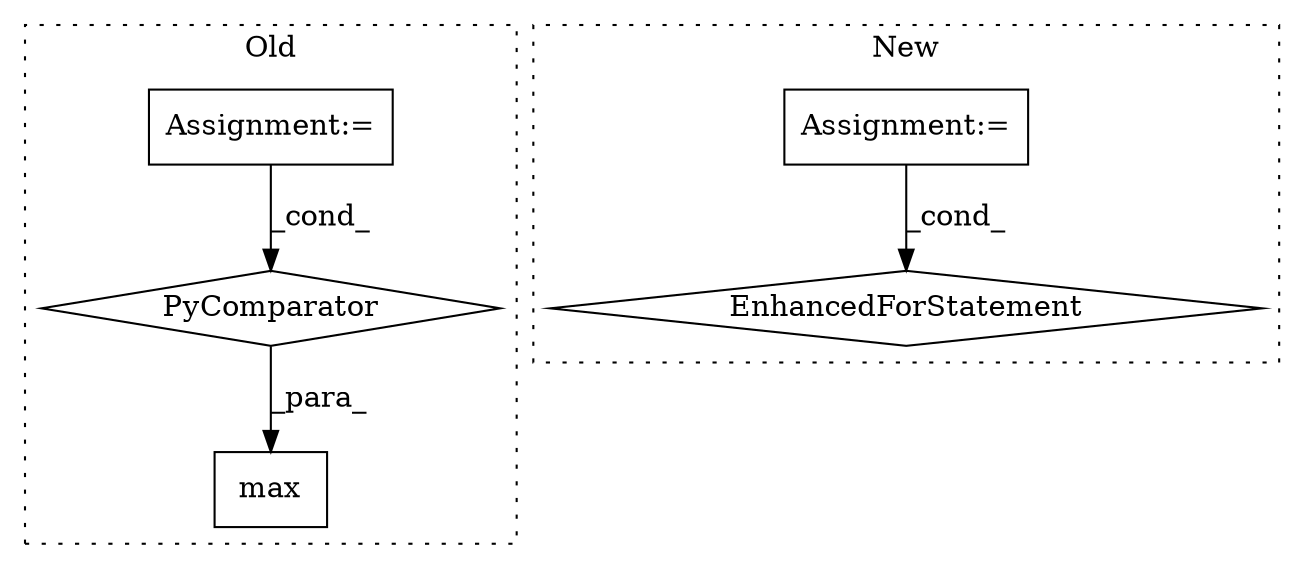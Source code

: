 digraph G {
subgraph cluster0 {
1 [label="max" a="32" s="1179,1188" l="4,1" shape="box"];
4 [label="Assignment:=" a="7" s="1013" l="31" shape="box"];
5 [label="PyComparator" a="113" s="1013" l="31" shape="diamond"];
label = "Old";
style="dotted";
}
subgraph cluster1 {
2 [label="EnhancedForStatement" a="70" s="180,249" l="53,2" shape="diamond"];
3 [label="Assignment:=" a="7" s="180,249" l="53,2" shape="box"];
label = "New";
style="dotted";
}
3 -> 2 [label="_cond_"];
4 -> 5 [label="_cond_"];
5 -> 1 [label="_para_"];
}